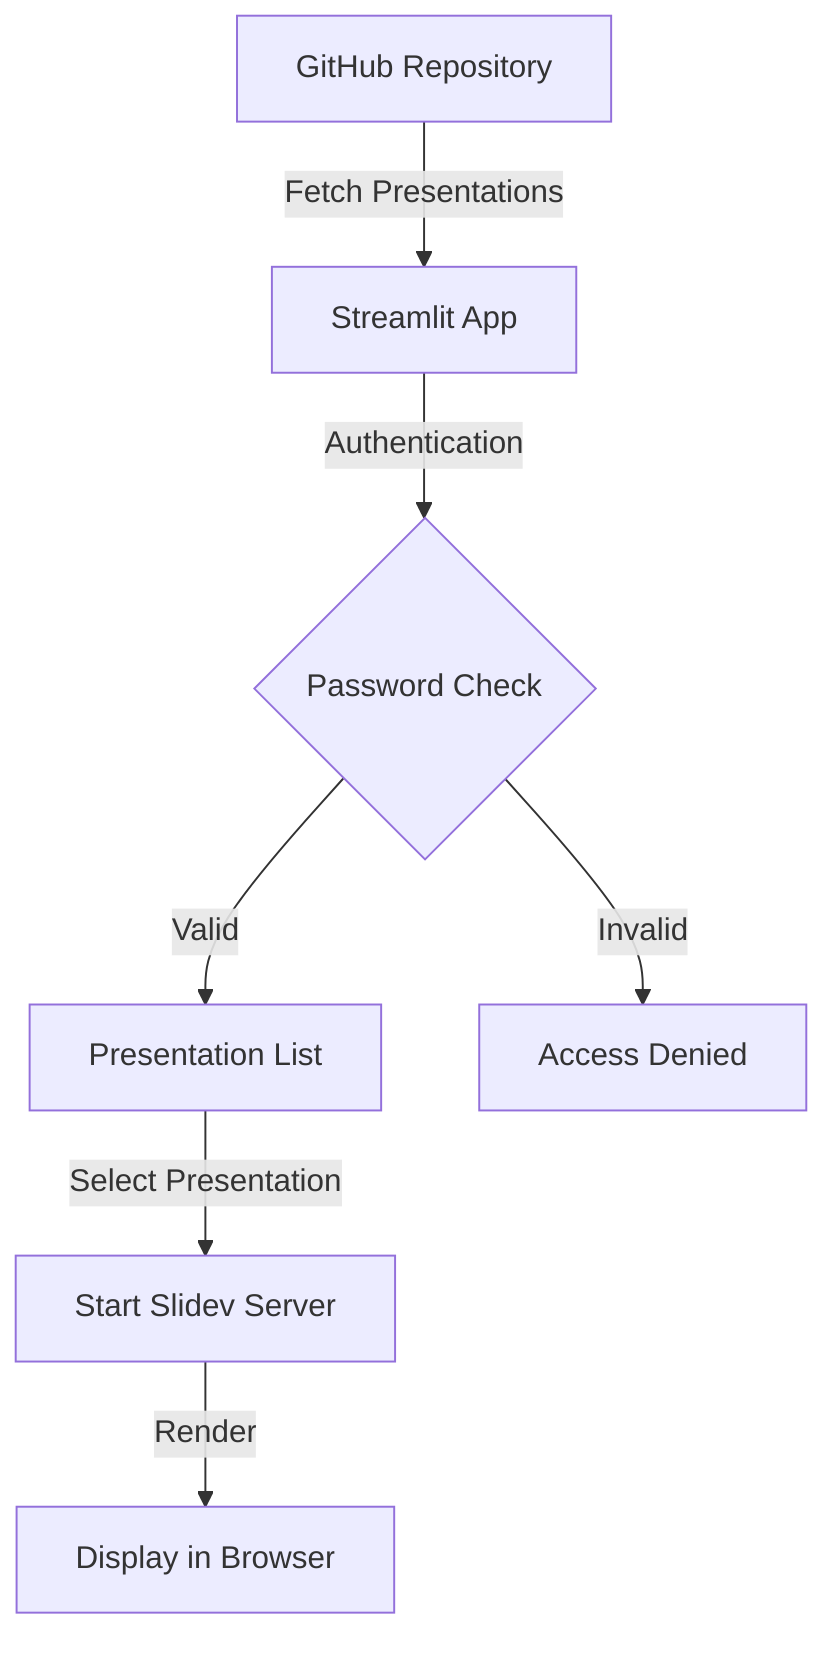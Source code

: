 graph TD
    A[GitHub Repository] -->|Fetch Presentations| B[Streamlit App]
    B -->|Authentication| C{Password Check}
    C -->|Valid| D[Presentation List]
    C -->|Invalid| E[Access Denied]
    D -->|Select Presentation| F[Start Slidev Server]
    F -->|Render| G[Display in Browser]